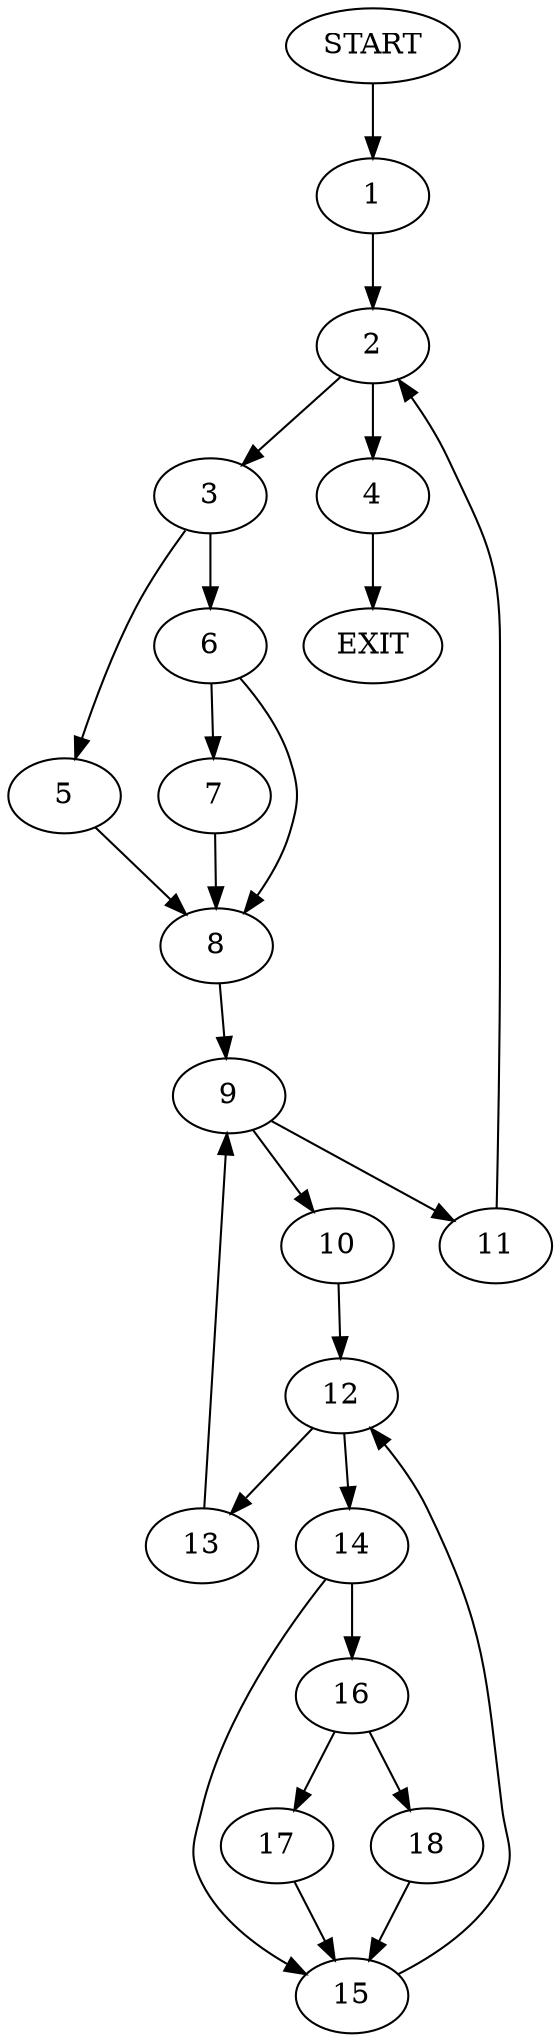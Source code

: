 digraph {
0 [label="START"]
19 [label="EXIT"]
0 -> 1
1 -> 2
2 -> 3
2 -> 4
3 -> 5
3 -> 6
4 -> 19
6 -> 7
6 -> 8
5 -> 8
8 -> 9
7 -> 8
9 -> 10
9 -> 11
10 -> 12
11 -> 2
12 -> 13
12 -> 14
13 -> 9
14 -> 15
14 -> 16
16 -> 17
16 -> 18
15 -> 12
18 -> 15
17 -> 15
}
